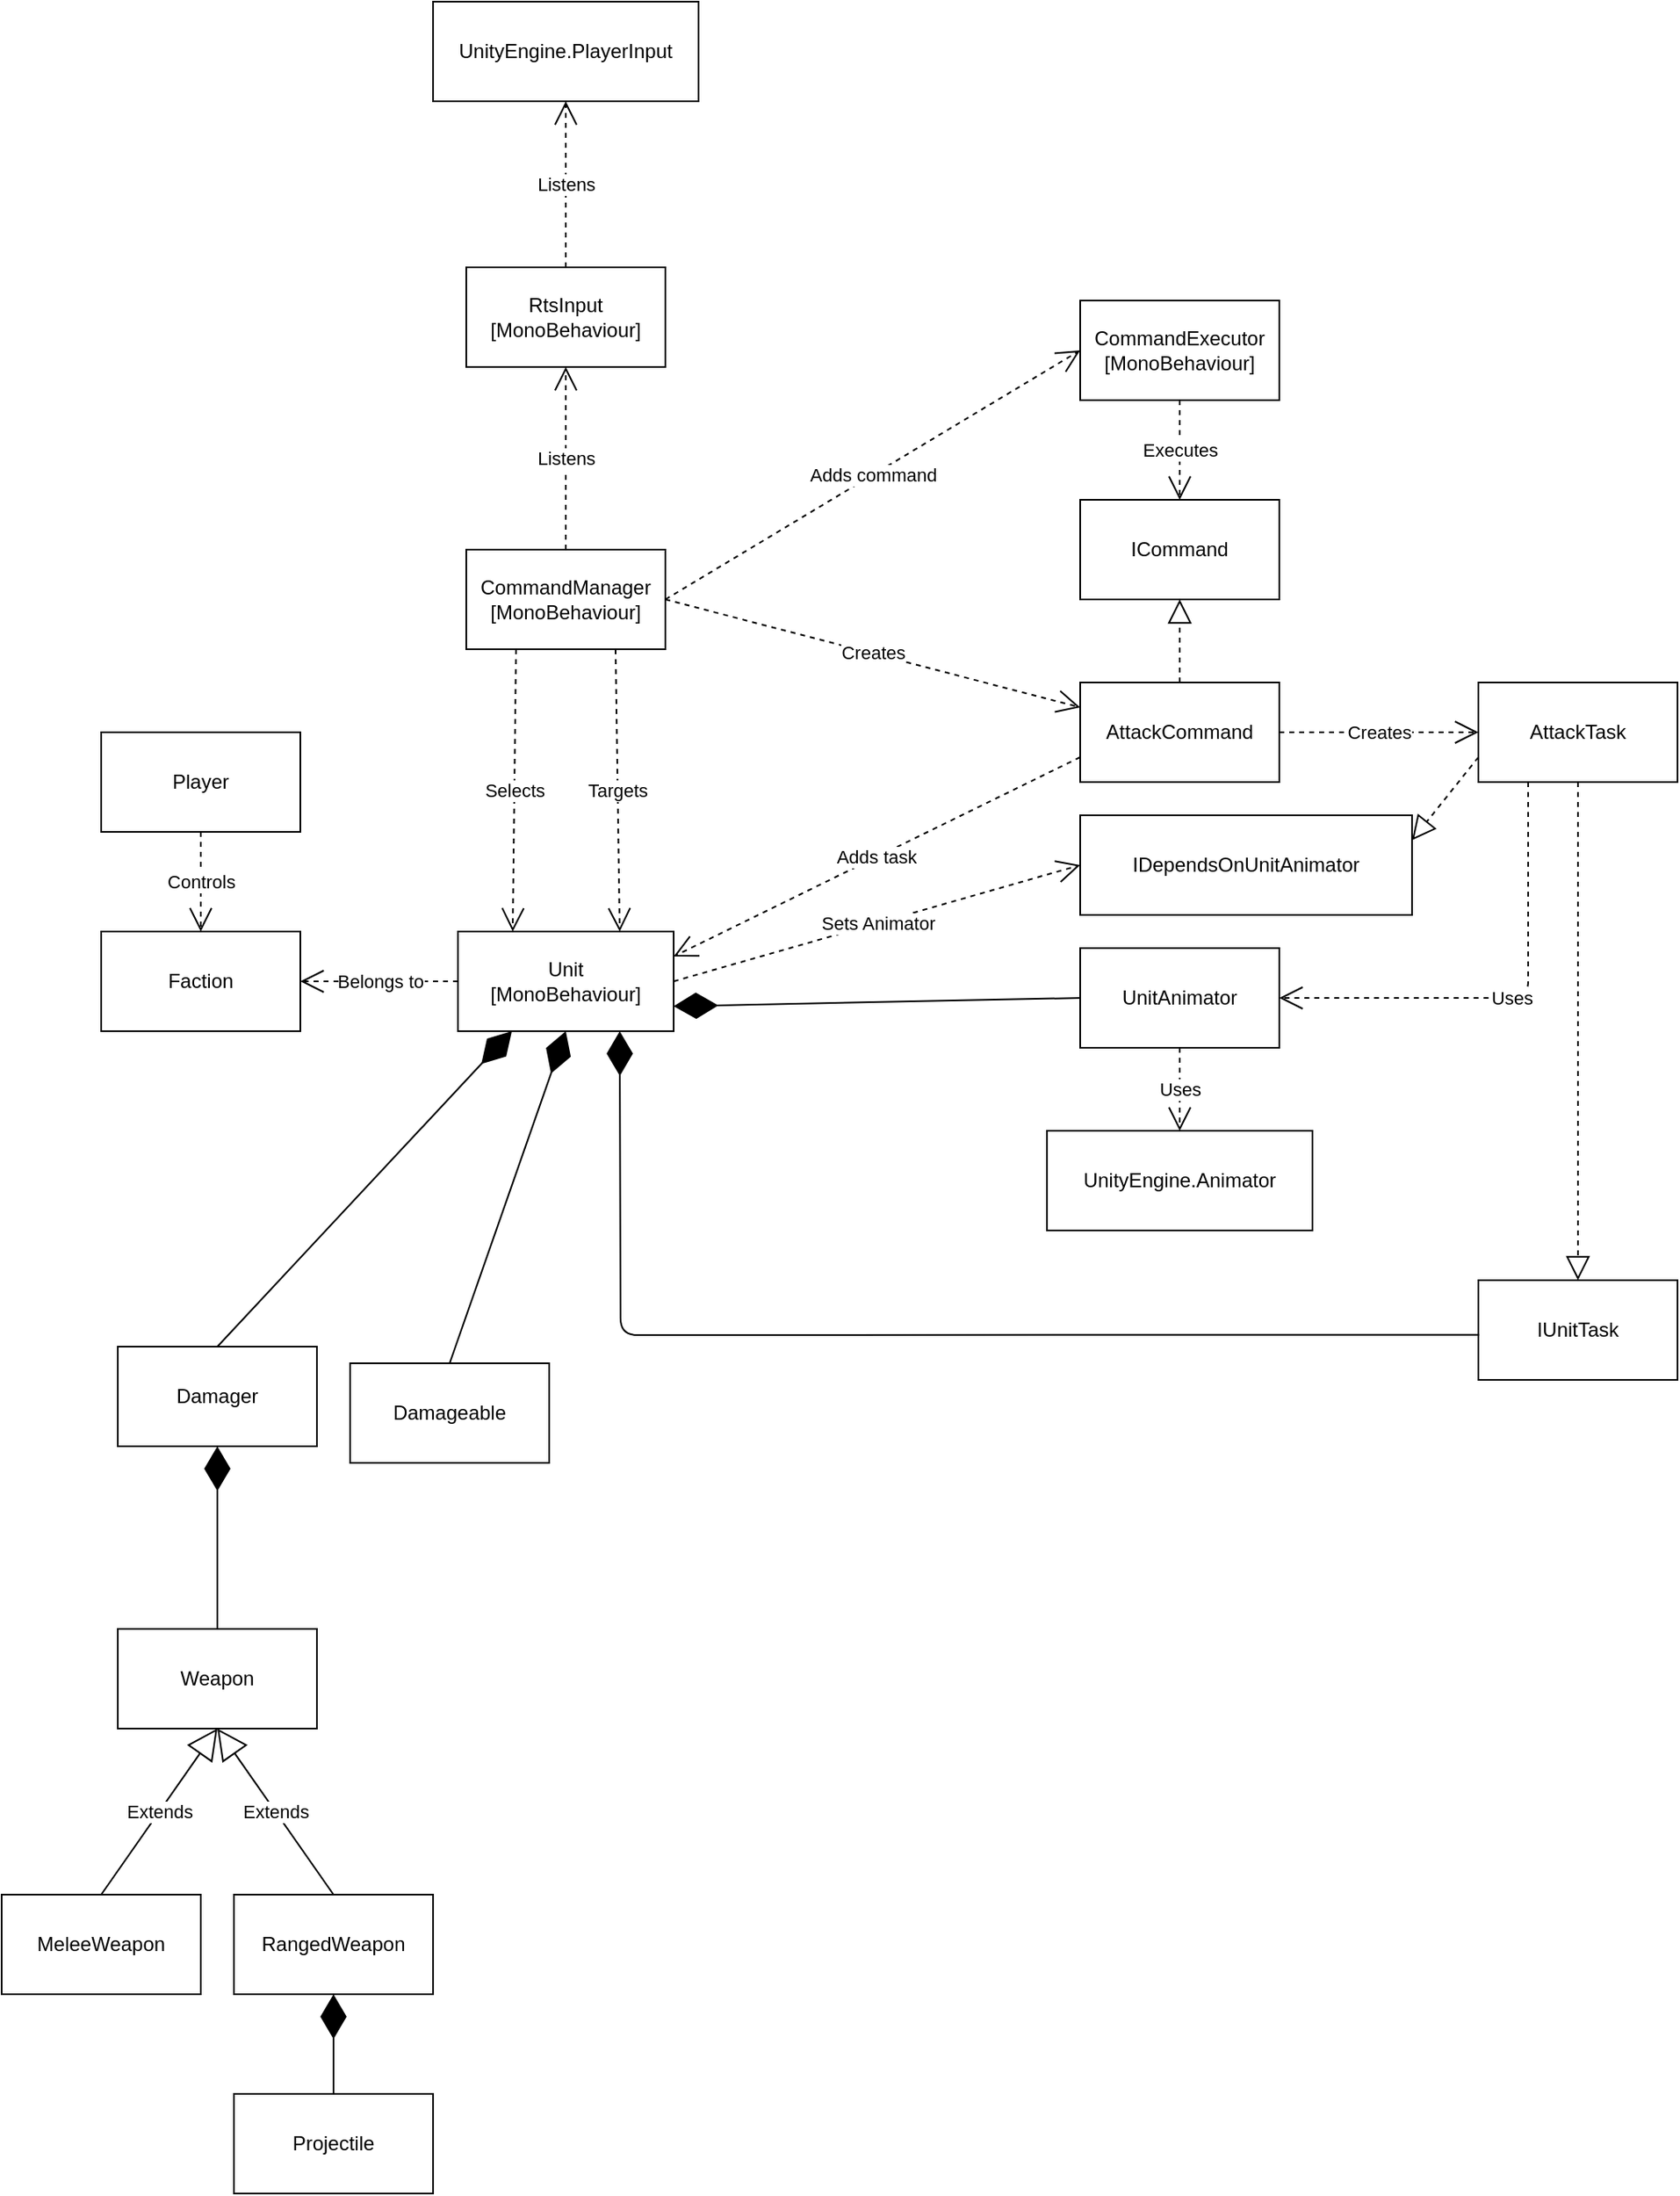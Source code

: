 <mxfile version="14.5.3" type="device"><diagram id="y4loSEmqK0Lu1-JeYM9z" name="Page-1"><mxGraphModel dx="1673" dy="934" grid="1" gridSize="10" guides="1" tooltips="1" connect="1" arrows="1" fold="1" page="1" pageScale="1" pageWidth="850" pageHeight="1100" math="0" shadow="0"><root><mxCell id="0"/><mxCell id="1" parent="0"/><mxCell id="PN268hJyc7OOcN-78Nys-11" value="" style="endArrow=diamondThin;endFill=1;endSize=24;html=1;entryX=0.5;entryY=1;entryDx=0;entryDy=0;exitX=0.5;exitY=0;exitDx=0;exitDy=0;" parent="1" source="PN268hJyc7OOcN-78Nys-12" target="PN268hJyc7OOcN-78Nys-13" edge="1"><mxGeometry width="160" relative="1" as="geometry"><mxPoint x="589" y="890" as="sourcePoint"/><mxPoint x="589.04" y="712.006" as="targetPoint"/></mxGeometry></mxCell><mxCell id="PN268hJyc7OOcN-78Nys-12" value="Damageable" style="rounded=0;whiteSpace=wrap;html=1;" parent="1" vertex="1"><mxGeometry x="410" y="920" width="120" height="60" as="geometry"/></mxCell><mxCell id="PN268hJyc7OOcN-78Nys-13" value="Unit&lt;br&gt;[MonoBehaviour]" style="rounded=0;whiteSpace=wrap;html=1;" parent="1" vertex="1"><mxGeometry x="475" y="660" width="130" height="60" as="geometry"/></mxCell><mxCell id="PN268hJyc7OOcN-78Nys-14" value="Damager" style="rounded=0;whiteSpace=wrap;html=1;" parent="1" vertex="1"><mxGeometry x="270" y="910" width="120" height="60" as="geometry"/></mxCell><mxCell id="PN268hJyc7OOcN-78Nys-15" value="MeleeWeapon" style="rounded=0;whiteSpace=wrap;html=1;" parent="1" vertex="1"><mxGeometry x="200" y="1240" width="120" height="60" as="geometry"/></mxCell><mxCell id="PN268hJyc7OOcN-78Nys-16" value="RangedWeapon" style="rounded=0;whiteSpace=wrap;html=1;" parent="1" vertex="1"><mxGeometry x="340" y="1240" width="120" height="60" as="geometry"/></mxCell><mxCell id="PN268hJyc7OOcN-78Nys-17" value="Projectile" style="rounded=0;whiteSpace=wrap;html=1;" parent="1" vertex="1"><mxGeometry x="340" y="1360" width="120" height="60" as="geometry"/></mxCell><mxCell id="PN268hJyc7OOcN-78Nys-18" value="Weapon" style="rounded=0;whiteSpace=wrap;html=1;" parent="1" vertex="1"><mxGeometry x="270" y="1080" width="120" height="60" as="geometry"/></mxCell><mxCell id="PN268hJyc7OOcN-78Nys-19" value="" style="endArrow=diamondThin;endFill=1;endSize=24;html=1;entryX=0.5;entryY=1;entryDx=0;entryDy=0;exitX=0.5;exitY=0;exitDx=0;exitDy=0;" parent="1" source="PN268hJyc7OOcN-78Nys-18" target="PN268hJyc7OOcN-78Nys-14" edge="1"><mxGeometry width="160" relative="1" as="geometry"><mxPoint x="150" y="1230" as="sourcePoint"/><mxPoint x="310" y="1230" as="targetPoint"/></mxGeometry></mxCell><mxCell id="PN268hJyc7OOcN-78Nys-21" value="Extends" style="endArrow=block;endSize=16;endFill=0;html=1;entryX=0.5;entryY=1;entryDx=0;entryDy=0;exitX=0.5;exitY=0;exitDx=0;exitDy=0;" parent="1" source="PN268hJyc7OOcN-78Nys-15" target="PN268hJyc7OOcN-78Nys-18" edge="1"><mxGeometry width="160" relative="1" as="geometry"><mxPoint x="150" y="1230" as="sourcePoint"/><mxPoint x="310" y="1230" as="targetPoint"/></mxGeometry></mxCell><mxCell id="PN268hJyc7OOcN-78Nys-22" value="Extends" style="endArrow=block;endSize=16;endFill=0;html=1;entryX=0.5;entryY=1;entryDx=0;entryDy=0;exitX=0.5;exitY=0;exitDx=0;exitDy=0;" parent="1" source="PN268hJyc7OOcN-78Nys-16" target="PN268hJyc7OOcN-78Nys-18" edge="1"><mxGeometry width="160" relative="1" as="geometry"><mxPoint x="150" y="1230" as="sourcePoint"/><mxPoint x="310" y="1230" as="targetPoint"/></mxGeometry></mxCell><mxCell id="PN268hJyc7OOcN-78Nys-23" value="" style="endArrow=diamondThin;endFill=1;endSize=24;html=1;entryX=0.5;entryY=1;entryDx=0;entryDy=0;exitX=0.5;exitY=0;exitDx=0;exitDy=0;" parent="1" source="PN268hJyc7OOcN-78Nys-17" target="PN268hJyc7OOcN-78Nys-16" edge="1"><mxGeometry width="160" relative="1" as="geometry"><mxPoint x="150" y="1230" as="sourcePoint"/><mxPoint x="310" y="1230" as="targetPoint"/></mxGeometry></mxCell><mxCell id="PN268hJyc7OOcN-78Nys-25" value="" style="endArrow=diamondThin;endFill=1;endSize=24;html=1;entryX=0.25;entryY=1;entryDx=0;entryDy=0;exitX=0.5;exitY=0;exitDx=0;exitDy=0;" parent="1" source="PN268hJyc7OOcN-78Nys-14" target="PN268hJyc7OOcN-78Nys-13" edge="1"><mxGeometry width="160" relative="1" as="geometry"><mxPoint x="500" y="1190" as="sourcePoint"/><mxPoint x="660" y="1190" as="targetPoint"/></mxGeometry></mxCell><mxCell id="ThtuNx_CpDPcUaoZNQBP-1" value="CommandExecutor&lt;br&gt;[MonoBehaviour]" style="rounded=0;whiteSpace=wrap;html=1;" parent="1" vertex="1"><mxGeometry x="850" y="280" width="120" height="60" as="geometry"/></mxCell><mxCell id="ThtuNx_CpDPcUaoZNQBP-2" value="CommandManager&lt;br&gt;[MonoBehaviour]&lt;span style=&quot;color: rgba(0 , 0 , 0 , 0) ; font-family: monospace ; font-size: 0px&quot;&gt;%3CmxGraphModel%3E%3Croot%3E%3CmxCell%20id%3D%220%22%2F%3E%3CmxCell%20id%3D%221%22%20parent%3D%220%22%2F%3E%3CmxCell%20id%3D%222%22%20value%3D%22CommandExecutor%22%20style%3D%22rounded%3D0%3BwhiteSpace%3Dwrap%3Bhtml%3D1%3B%22%20vertex%3D%221%22%20parent%3D%221%22%3E%3CmxGeometry%20x%3D%22880%22%20y%3D%22170%22%20width%3D%22120%22%20height%3D%2260%22%20as%3D%22geometry%22%2F%3E%3C%2FmxCell%3E%3C%2Froot%3E%3C%2FmxGraphModel%3E&lt;/span&gt;" style="rounded=0;whiteSpace=wrap;html=1;" parent="1" vertex="1"><mxGeometry x="480" y="430" width="120" height="60" as="geometry"/></mxCell><mxCell id="ThtuNx_CpDPcUaoZNQBP-3" value="ICommand&lt;span style=&quot;color: rgba(0 , 0 , 0 , 0) ; font-family: monospace ; font-size: 0px&quot;&gt;%3CmxGraphModel%3E%3Croot%3E%3CmxCell%20id%3D%220%22%2F%3E%3CmxCell%20id%3D%221%22%20parent%3D%220%22%2F%3E%3CmxCell%20id%3D%222%22%20value%3D%22CommandExecutor%22%20style%3D%22rounded%3D0%3BwhiteSpace%3Dwrap%3Bhtml%3D1%3B%22%20vertex%3D%221%22%20parent%3D%221%22%3E%3CmxGeometry%20x%3D%22880%22%20y%3D%22170%22%20width%3D%22120%22%20height%3D%2260%22%20as%3D%22geometry%22%2F%3E%3C%2FmxCell%3E%3C%2Froot%3E%3C%2FmxGraphModel%3E&lt;/span&gt;" style="rounded=0;whiteSpace=wrap;html=1;" parent="1" vertex="1"><mxGeometry x="850" y="400" width="120" height="60" as="geometry"/></mxCell><mxCell id="ThtuNx_CpDPcUaoZNQBP-4" value="AttackCommand" style="rounded=0;whiteSpace=wrap;html=1;" parent="1" vertex="1"><mxGeometry x="850" y="510" width="120" height="60" as="geometry"/></mxCell><mxCell id="ThtuNx_CpDPcUaoZNQBP-9" value="" style="endArrow=block;dashed=1;endFill=0;endSize=12;html=1;strokeColor=#000000;entryX=0.5;entryY=1;entryDx=0;entryDy=0;exitX=0.5;exitY=0;exitDx=0;exitDy=0;" parent="1" source="ThtuNx_CpDPcUaoZNQBP-4" target="ThtuNx_CpDPcUaoZNQBP-3" edge="1"><mxGeometry width="160" relative="1" as="geometry"><mxPoint x="730" y="230" as="sourcePoint"/><mxPoint x="890" y="230" as="targetPoint"/></mxGeometry></mxCell><mxCell id="ThtuNx_CpDPcUaoZNQBP-11" value="Executes" style="endArrow=open;endSize=12;dashed=1;html=1;strokeColor=#000000;entryX=0.5;entryY=0;entryDx=0;entryDy=0;exitX=0.5;exitY=1;exitDx=0;exitDy=0;" parent="1" source="ThtuNx_CpDPcUaoZNQBP-1" target="ThtuNx_CpDPcUaoZNQBP-3" edge="1"><mxGeometry width="160" relative="1" as="geometry"><mxPoint x="940" y="360" as="sourcePoint"/><mxPoint x="1160" y="450" as="targetPoint"/></mxGeometry></mxCell><mxCell id="ThtuNx_CpDPcUaoZNQBP-12" value="Creates" style="endArrow=open;endSize=12;dashed=1;html=1;strokeColor=#000000;exitX=1;exitY=0.5;exitDx=0;exitDy=0;entryX=0;entryY=0.25;entryDx=0;entryDy=0;" parent="1" source="ThtuNx_CpDPcUaoZNQBP-2" target="ThtuNx_CpDPcUaoZNQBP-4" edge="1"><mxGeometry width="160" relative="1" as="geometry"><mxPoint x="650" y="290" as="sourcePoint"/><mxPoint x="810" y="290" as="targetPoint"/></mxGeometry></mxCell><mxCell id="ThtuNx_CpDPcUaoZNQBP-15" value="Adds command" style="endArrow=open;endSize=12;dashed=1;html=1;strokeColor=#000000;exitX=1;exitY=0.5;exitDx=0;exitDy=0;entryX=0;entryY=0.5;entryDx=0;entryDy=0;" parent="1" source="ThtuNx_CpDPcUaoZNQBP-2" target="ThtuNx_CpDPcUaoZNQBP-1" edge="1"><mxGeometry width="160" relative="1" as="geometry"><mxPoint x="1150" y="440" as="sourcePoint"/><mxPoint x="980" y="560" as="targetPoint"/></mxGeometry></mxCell><mxCell id="ThtuNx_CpDPcUaoZNQBP-17" value="RtsInput&lt;br&gt;[MonoBehaviour]" style="rounded=0;whiteSpace=wrap;html=1;" parent="1" vertex="1"><mxGeometry x="480" y="260" width="120" height="60" as="geometry"/></mxCell><mxCell id="ThtuNx_CpDPcUaoZNQBP-18" value="Listens" style="endArrow=open;endSize=12;dashed=1;html=1;strokeColor=#000000;entryX=0.5;entryY=1;entryDx=0;entryDy=0;exitX=0.5;exitY=0;exitDx=0;exitDy=0;" parent="1" source="ThtuNx_CpDPcUaoZNQBP-2" target="ThtuNx_CpDPcUaoZNQBP-17" edge="1"><mxGeometry width="160" relative="1" as="geometry"><mxPoint x="600" y="350" as="sourcePoint"/><mxPoint x="320" y="350" as="targetPoint"/></mxGeometry></mxCell><mxCell id="ThtuNx_CpDPcUaoZNQBP-19" value="UnityEngine.PlayerInput" style="rounded=0;whiteSpace=wrap;html=1;" parent="1" vertex="1"><mxGeometry x="460" y="100" width="160" height="60" as="geometry"/></mxCell><mxCell id="ThtuNx_CpDPcUaoZNQBP-20" value="Listens" style="endArrow=open;endSize=12;dashed=1;html=1;strokeColor=#000000;entryX=0.5;entryY=1;entryDx=0;entryDy=0;exitX=0.5;exitY=0;exitDx=0;exitDy=0;" parent="1" source="ThtuNx_CpDPcUaoZNQBP-17" target="ThtuNx_CpDPcUaoZNQBP-19" edge="1"><mxGeometry width="160" relative="1" as="geometry"><mxPoint x="630" y="210" as="sourcePoint"/><mxPoint x="570" y="190" as="targetPoint"/></mxGeometry></mxCell><mxCell id="ThtuNx_CpDPcUaoZNQBP-21" value="Creates" style="endArrow=open;endSize=12;dashed=1;html=1;strokeColor=#000000;exitX=1;exitY=0.5;exitDx=0;exitDy=0;entryX=0;entryY=0.5;entryDx=0;entryDy=0;" parent="1" source="ThtuNx_CpDPcUaoZNQBP-4" target="ThtuNx_CpDPcUaoZNQBP-22" edge="1"><mxGeometry width="160" relative="1" as="geometry"><mxPoint x="1150" y="440" as="sourcePoint"/><mxPoint x="910" y="680" as="targetPoint"/></mxGeometry></mxCell><mxCell id="ThtuNx_CpDPcUaoZNQBP-22" value="AttackTask" style="rounded=0;whiteSpace=wrap;html=1;" parent="1" vertex="1"><mxGeometry x="1090" y="510" width="120" height="60" as="geometry"/></mxCell><mxCell id="ThtuNx_CpDPcUaoZNQBP-23" value="Adds task" style="endArrow=open;endSize=12;dashed=1;html=1;strokeColor=#000000;exitX=0;exitY=0.75;exitDx=0;exitDy=0;entryX=1;entryY=0.25;entryDx=0;entryDy=0;" parent="1" source="ThtuNx_CpDPcUaoZNQBP-4" target="PN268hJyc7OOcN-78Nys-13" edge="1"><mxGeometry width="160" relative="1" as="geometry"><mxPoint x="1150" y="440" as="sourcePoint"/><mxPoint x="980" y="320.0" as="targetPoint"/></mxGeometry></mxCell><mxCell id="ThtuNx_CpDPcUaoZNQBP-24" value="IUnitTask" style="rounded=0;whiteSpace=wrap;html=1;" parent="1" vertex="1"><mxGeometry x="1090" y="870" width="120" height="60" as="geometry"/></mxCell><mxCell id="ThtuNx_CpDPcUaoZNQBP-26" value="" style="endArrow=block;dashed=1;endFill=0;endSize=12;html=1;strokeColor=#000000;exitX=0.5;exitY=1;exitDx=0;exitDy=0;entryX=0.5;entryY=0;entryDx=0;entryDy=0;" parent="1" source="ThtuNx_CpDPcUaoZNQBP-22" target="ThtuNx_CpDPcUaoZNQBP-24" edge="1"><mxGeometry width="160" relative="1" as="geometry"><mxPoint x="900.0" y="810.0" as="sourcePoint"/><mxPoint x="1300" y="790" as="targetPoint"/></mxGeometry></mxCell><mxCell id="ThtuNx_CpDPcUaoZNQBP-29" value="" style="endArrow=diamondThin;endFill=1;endSize=24;html=1;entryX=0.75;entryY=1;entryDx=0;entryDy=0;exitX=0.005;exitY=0.547;exitDx=0;exitDy=0;exitPerimeter=0;" parent="1" source="ThtuNx_CpDPcUaoZNQBP-24" target="PN268hJyc7OOcN-78Nys-13" edge="1"><mxGeometry width="160" relative="1" as="geometry"><mxPoint x="770" y="940" as="sourcePoint"/><mxPoint x="710" y="740" as="targetPoint"/><Array as="points"><mxPoint x="573" y="903"/></Array></mxGeometry></mxCell><mxCell id="ThtuNx_CpDPcUaoZNQBP-30" value="UnitAnimator" style="rounded=0;whiteSpace=wrap;html=1;" parent="1" vertex="1"><mxGeometry x="850" y="670" width="120" height="60" as="geometry"/></mxCell><mxCell id="ThtuNx_CpDPcUaoZNQBP-31" value="" style="endArrow=diamondThin;endFill=1;endSize=24;html=1;exitX=0;exitY=0.5;exitDx=0;exitDy=0;entryX=1;entryY=0.75;entryDx=0;entryDy=0;" parent="1" source="ThtuNx_CpDPcUaoZNQBP-30" target="PN268hJyc7OOcN-78Nys-13" edge="1"><mxGeometry width="160" relative="1" as="geometry"><mxPoint x="860.6" y="842.82" as="sourcePoint"/><mxPoint x="650" y="710" as="targetPoint"/></mxGeometry></mxCell><mxCell id="sb91KGuW7_PgYl6-Oyym-1" value="IDependsOnUnitAnimator" style="rounded=0;whiteSpace=wrap;html=1;" parent="1" vertex="1"><mxGeometry x="850" y="590" width="200" height="60" as="geometry"/></mxCell><mxCell id="sb91KGuW7_PgYl6-Oyym-2" value="" style="endArrow=block;dashed=1;endFill=0;endSize=12;html=1;strokeColor=#000000;exitX=0;exitY=0.75;exitDx=0;exitDy=0;entryX=1;entryY=0.25;entryDx=0;entryDy=0;" parent="1" source="ThtuNx_CpDPcUaoZNQBP-22" target="sb91KGuW7_PgYl6-Oyym-1" edge="1"><mxGeometry width="160" relative="1" as="geometry"><mxPoint x="1040" y="620" as="sourcePoint"/><mxPoint x="1100" y="630" as="targetPoint"/></mxGeometry></mxCell><mxCell id="sb91KGuW7_PgYl6-Oyym-3" value="Uses" style="endArrow=open;endSize=12;dashed=1;html=1;entryX=1;entryY=0.5;entryDx=0;entryDy=0;exitX=0.25;exitY=1;exitDx=0;exitDy=0;" parent="1" source="ThtuNx_CpDPcUaoZNQBP-22" target="ThtuNx_CpDPcUaoZNQBP-30" edge="1"><mxGeometry width="160" relative="1" as="geometry"><mxPoint x="790" y="659.5" as="sourcePoint"/><mxPoint x="950" y="659.5" as="targetPoint"/><Array as="points"><mxPoint x="1120" y="700"/></Array></mxGeometry></mxCell><mxCell id="sb91KGuW7_PgYl6-Oyym-6" value="UnityEngine.Animator" style="rounded=0;whiteSpace=wrap;html=1;" parent="1" vertex="1"><mxGeometry x="830" y="780" width="160" height="60" as="geometry"/></mxCell><mxCell id="sb91KGuW7_PgYl6-Oyym-7" value="Uses" style="endArrow=open;endSize=12;dashed=1;html=1;strokeColor=#000000;entryX=0.5;entryY=0;entryDx=0;entryDy=0;exitX=0.5;exitY=1;exitDx=0;exitDy=0;" parent="1" source="ThtuNx_CpDPcUaoZNQBP-30" target="sb91KGuW7_PgYl6-Oyym-6" edge="1"><mxGeometry width="160" relative="1" as="geometry"><mxPoint x="550" y="440" as="sourcePoint"/><mxPoint x="550" y="330" as="targetPoint"/></mxGeometry></mxCell><mxCell id="2Q8uSzASWwEeOP9X7HnE-1" value="Faction" style="rounded=0;whiteSpace=wrap;html=1;" vertex="1" parent="1"><mxGeometry x="260" y="660" width="120" height="60" as="geometry"/></mxCell><mxCell id="2Q8uSzASWwEeOP9X7HnE-2" value="Belongs to" style="endArrow=open;endSize=12;dashed=1;html=1;strokeColor=#000000;exitX=0;exitY=0.5;exitDx=0;exitDy=0;entryX=1;entryY=0.5;entryDx=0;entryDy=0;" edge="1" parent="1" source="PN268hJyc7OOcN-78Nys-13" target="2Q8uSzASWwEeOP9X7HnE-1"><mxGeometry width="160" relative="1" as="geometry"><mxPoint x="850" y="565" as="sourcePoint"/><mxPoint x="620" y="685" as="targetPoint"/></mxGeometry></mxCell><mxCell id="2Q8uSzASWwEeOP9X7HnE-3" value="Player" style="rounded=0;whiteSpace=wrap;html=1;" vertex="1" parent="1"><mxGeometry x="260" y="540" width="120" height="60" as="geometry"/></mxCell><mxCell id="2Q8uSzASWwEeOP9X7HnE-4" value="Controls" style="endArrow=open;endSize=12;dashed=1;html=1;strokeColor=#000000;exitX=0.5;exitY=1;exitDx=0;exitDy=0;entryX=0.5;entryY=0;entryDx=0;entryDy=0;" edge="1" parent="1" source="2Q8uSzASWwEeOP9X7HnE-3" target="2Q8uSzASWwEeOP9X7HnE-1"><mxGeometry width="160" relative="1" as="geometry"><mxPoint x="555" y="680.0" as="sourcePoint"/><mxPoint x="555" y="610.0" as="targetPoint"/></mxGeometry></mxCell><mxCell id="2Q8uSzASWwEeOP9X7HnE-5" value="Selects" style="endArrow=open;endSize=12;dashed=1;html=1;strokeColor=#000000;exitX=0.25;exitY=1;exitDx=0;exitDy=0;" edge="1" parent="1" source="ThtuNx_CpDPcUaoZNQBP-2"><mxGeometry width="160" relative="1" as="geometry"><mxPoint x="620" y="570" as="sourcePoint"/><mxPoint x="508" y="660" as="targetPoint"/></mxGeometry></mxCell><mxCell id="2Q8uSzASWwEeOP9X7HnE-6" value="Targets" style="endArrow=open;endSize=12;dashed=1;html=1;strokeColor=#000000;exitX=0.75;exitY=1;exitDx=0;exitDy=0;entryX=0.75;entryY=0;entryDx=0;entryDy=0;" edge="1" parent="1" source="ThtuNx_CpDPcUaoZNQBP-2" target="PN268hJyc7OOcN-78Nys-13"><mxGeometry width="160" relative="1" as="geometry"><mxPoint x="520" y="500" as="sourcePoint"/><mxPoint x="517.5" y="670" as="targetPoint"/></mxGeometry></mxCell><mxCell id="2Q8uSzASWwEeOP9X7HnE-8" value="Sets Animator" style="endArrow=open;endSize=12;dashed=1;html=1;strokeColor=#000000;exitX=1;exitY=0.5;exitDx=0;exitDy=0;entryX=0;entryY=0.5;entryDx=0;entryDy=0;" edge="1" parent="1" source="PN268hJyc7OOcN-78Nys-13" target="sb91KGuW7_PgYl6-Oyym-1"><mxGeometry width="160" relative="1" as="geometry"><mxPoint x="980" y="550" as="sourcePoint"/><mxPoint x="1100" y="550" as="targetPoint"/></mxGeometry></mxCell></root></mxGraphModel></diagram></mxfile>